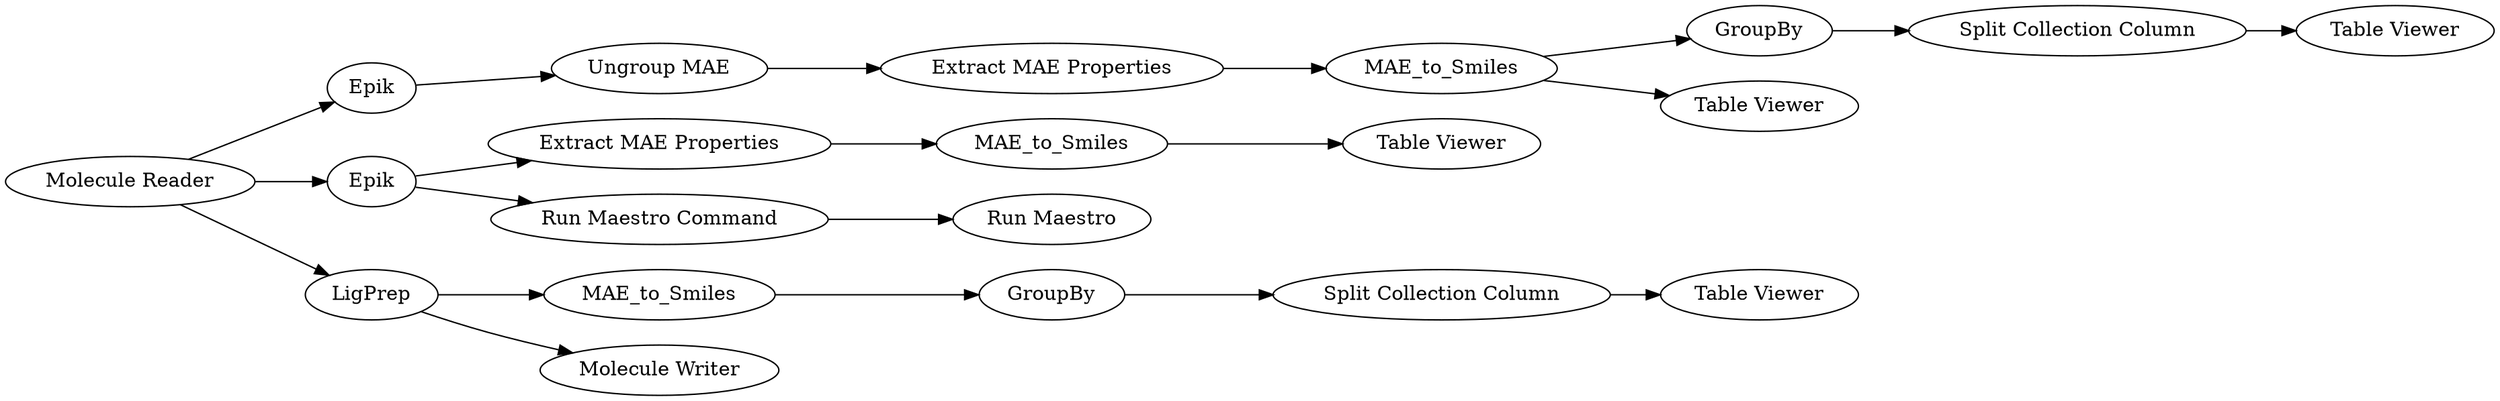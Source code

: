 digraph {
	1 [label="Molecule Reader"]
	4 [label=Epik]
	83 [label=GroupBy]
	84 [label="Table Viewer"]
	90 [label="Split Collection Column"]
	91 [label=MAE_to_Smiles]
	93 [label="Ungroup MAE"]
	94 [label="Extract MAE Properties"]
	95 [label=Epik]
	96 [label=MAE_to_Smiles]
	97 [label="Table Viewer"]
	98 [label=MAE_to_Smiles]
	99 [label="Table Viewer"]
	100 [label="Extract MAE Properties"]
	101 [label="Run Maestro"]
	102 [label="Run Maestro Command"]
	103 [label=GroupBy]
	104 [label="Table Viewer"]
	105 [label="Split Collection Column"]
	106 [label="Molecule Writer"]
	107 [label=LigPrep]
	1 -> 4
	1 -> 107
	1 -> 95
	4 -> 93
	83 -> 90
	90 -> 97
	91 -> 103
	93 -> 94
	94 -> 96
	95 -> 102
	95 -> 100
	96 -> 83
	96 -> 84
	98 -> 99
	100 -> 98
	102 -> 101
	103 -> 105
	105 -> 104
	107 -> 106
	107 -> 91
	rankdir=LR
}
